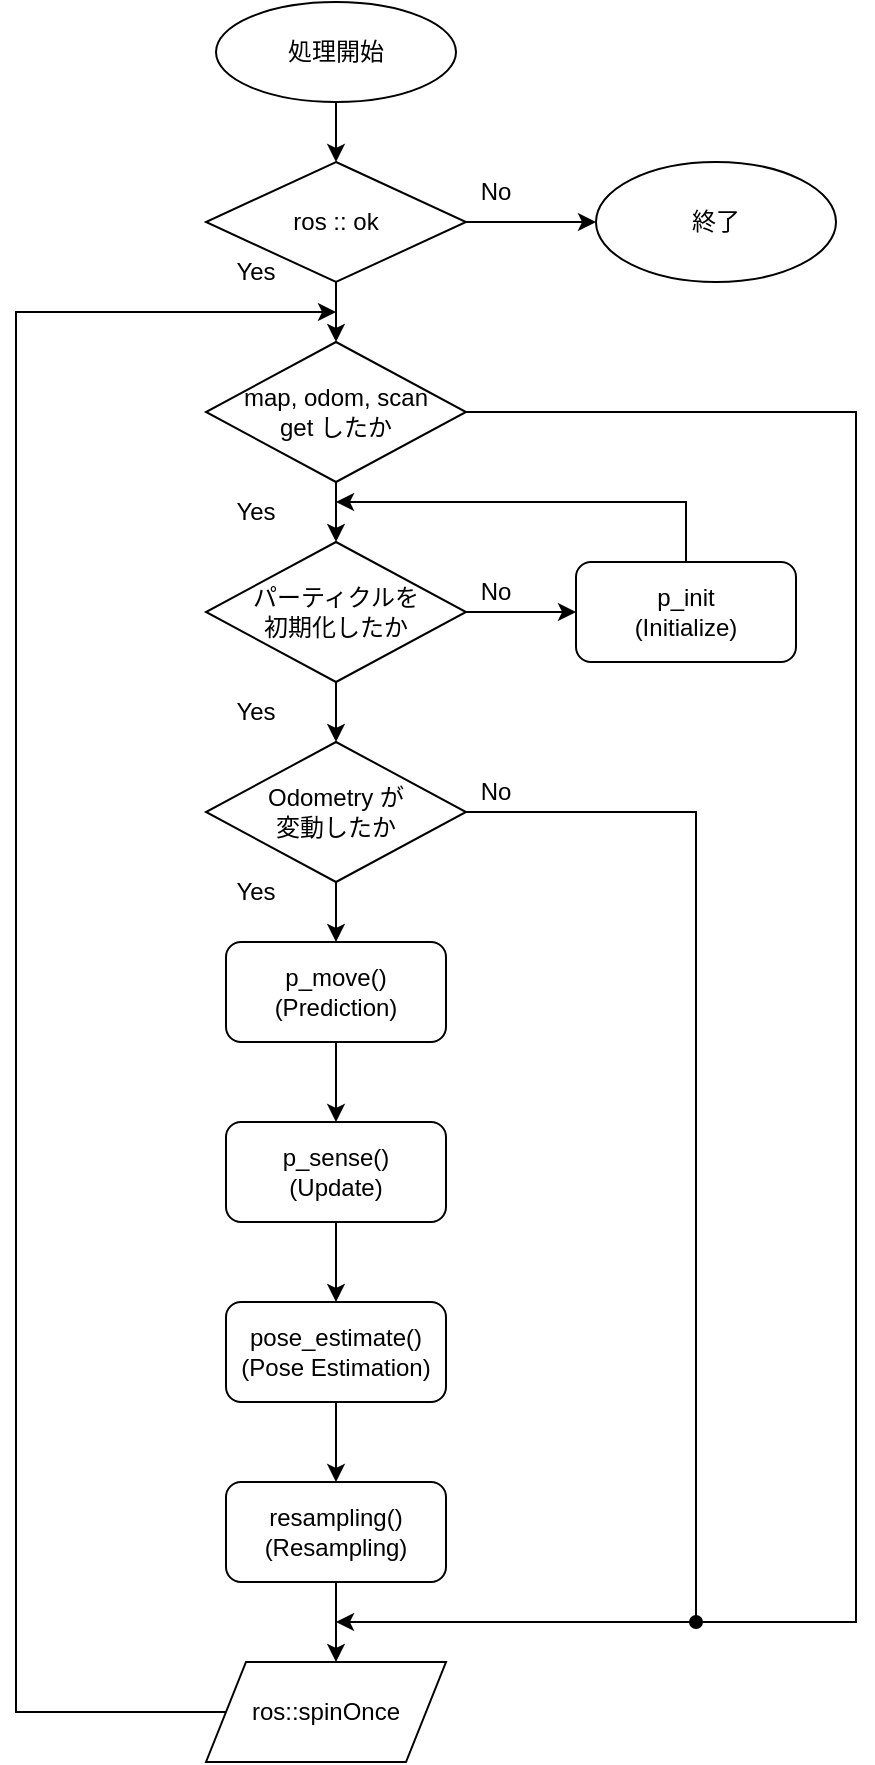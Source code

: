 <mxfile version="17.1.2" type="github">
  <diagram id="VSYkBQjCvAzYo1tztBrb" name="Page-1">
    <mxGraphModel dx="1038" dy="547" grid="1" gridSize="10" guides="1" tooltips="1" connect="1" arrows="1" fold="1" page="1" pageScale="1" pageWidth="827" pageHeight="1169" math="0" shadow="0">
      <root>
        <mxCell id="0" />
        <mxCell id="1" parent="0" />
        <mxCell id="kBh9L6A06v5ZvUS0JNHL-13" value="" style="edgeStyle=orthogonalEdgeStyle;rounded=0;orthogonalLoop=1;jettySize=auto;html=1;" edge="1" parent="1" source="kBh9L6A06v5ZvUS0JNHL-1" target="kBh9L6A06v5ZvUS0JNHL-2">
          <mxGeometry relative="1" as="geometry" />
        </mxCell>
        <mxCell id="kBh9L6A06v5ZvUS0JNHL-1" value="処理開始" style="ellipse;whiteSpace=wrap;html=1;" vertex="1" parent="1">
          <mxGeometry x="330" y="20" width="120" height="50" as="geometry" />
        </mxCell>
        <mxCell id="kBh9L6A06v5ZvUS0JNHL-14" value="" style="edgeStyle=orthogonalEdgeStyle;rounded=0;orthogonalLoop=1;jettySize=auto;html=1;" edge="1" parent="1" source="kBh9L6A06v5ZvUS0JNHL-2" target="kBh9L6A06v5ZvUS0JNHL-3">
          <mxGeometry relative="1" as="geometry" />
        </mxCell>
        <mxCell id="kBh9L6A06v5ZvUS0JNHL-30" value="" style="edgeStyle=orthogonalEdgeStyle;rounded=0;orthogonalLoop=1;jettySize=auto;html=1;" edge="1" parent="1" source="kBh9L6A06v5ZvUS0JNHL-2">
          <mxGeometry relative="1" as="geometry">
            <mxPoint x="520" y="130" as="targetPoint" />
          </mxGeometry>
        </mxCell>
        <mxCell id="kBh9L6A06v5ZvUS0JNHL-2" value="ros :: ok" style="rhombus;whiteSpace=wrap;html=1;" vertex="1" parent="1">
          <mxGeometry x="325" y="100" width="130" height="60" as="geometry" />
        </mxCell>
        <mxCell id="kBh9L6A06v5ZvUS0JNHL-15" value="" style="edgeStyle=orthogonalEdgeStyle;rounded=0;orthogonalLoop=1;jettySize=auto;html=1;" edge="1" parent="1" source="kBh9L6A06v5ZvUS0JNHL-3" target="kBh9L6A06v5ZvUS0JNHL-4">
          <mxGeometry relative="1" as="geometry" />
        </mxCell>
        <mxCell id="kBh9L6A06v5ZvUS0JNHL-37" style="edgeStyle=orthogonalEdgeStyle;rounded=0;orthogonalLoop=1;jettySize=auto;html=1;endArrow=oval;endFill=1;" edge="1" parent="1" source="kBh9L6A06v5ZvUS0JNHL-3">
          <mxGeometry relative="1" as="geometry">
            <mxPoint x="570" y="830" as="targetPoint" />
            <Array as="points">
              <mxPoint x="650" y="225" />
              <mxPoint x="650" y="830" />
            </Array>
          </mxGeometry>
        </mxCell>
        <mxCell id="kBh9L6A06v5ZvUS0JNHL-3" value="map, odom, scan&lt;br&gt;get したか" style="rhombus;whiteSpace=wrap;html=1;" vertex="1" parent="1">
          <mxGeometry x="325" y="190" width="130" height="70" as="geometry" />
        </mxCell>
        <mxCell id="kBh9L6A06v5ZvUS0JNHL-16" value="" style="edgeStyle=orthogonalEdgeStyle;rounded=0;orthogonalLoop=1;jettySize=auto;html=1;" edge="1" parent="1" source="kBh9L6A06v5ZvUS0JNHL-4" target="kBh9L6A06v5ZvUS0JNHL-6">
          <mxGeometry relative="1" as="geometry" />
        </mxCell>
        <mxCell id="kBh9L6A06v5ZvUS0JNHL-21" value="" style="edgeStyle=orthogonalEdgeStyle;rounded=0;orthogonalLoop=1;jettySize=auto;html=1;" edge="1" parent="1" source="kBh9L6A06v5ZvUS0JNHL-4" target="kBh9L6A06v5ZvUS0JNHL-5">
          <mxGeometry relative="1" as="geometry" />
        </mxCell>
        <mxCell id="kBh9L6A06v5ZvUS0JNHL-4" value="パーティクルを&lt;br&gt;初期化したか" style="rhombus;whiteSpace=wrap;html=1;" vertex="1" parent="1">
          <mxGeometry x="325" y="290" width="130" height="70" as="geometry" />
        </mxCell>
        <mxCell id="kBh9L6A06v5ZvUS0JNHL-22" value="" style="edgeStyle=orthogonalEdgeStyle;rounded=0;orthogonalLoop=1;jettySize=auto;html=1;" edge="1" parent="1" source="kBh9L6A06v5ZvUS0JNHL-5" target="kBh9L6A06v5ZvUS0JNHL-7">
          <mxGeometry relative="1" as="geometry" />
        </mxCell>
        <mxCell id="kBh9L6A06v5ZvUS0JNHL-31" style="edgeStyle=orthogonalEdgeStyle;rounded=0;orthogonalLoop=1;jettySize=auto;html=1;" edge="1" parent="1" source="kBh9L6A06v5ZvUS0JNHL-5">
          <mxGeometry relative="1" as="geometry">
            <mxPoint x="390" y="830" as="targetPoint" />
            <Array as="points">
              <mxPoint x="570" y="425" />
              <mxPoint x="570" y="830" />
            </Array>
          </mxGeometry>
        </mxCell>
        <mxCell id="kBh9L6A06v5ZvUS0JNHL-5" value="Odometry が&lt;br&gt;変動したか" style="rhombus;whiteSpace=wrap;html=1;" vertex="1" parent="1">
          <mxGeometry x="325" y="390" width="130" height="70" as="geometry" />
        </mxCell>
        <mxCell id="kBh9L6A06v5ZvUS0JNHL-20" style="edgeStyle=orthogonalEdgeStyle;rounded=0;orthogonalLoop=1;jettySize=auto;html=1;" edge="1" parent="1" source="kBh9L6A06v5ZvUS0JNHL-6">
          <mxGeometry relative="1" as="geometry">
            <mxPoint x="390" y="270" as="targetPoint" />
            <Array as="points">
              <mxPoint x="565" y="270" />
            </Array>
          </mxGeometry>
        </mxCell>
        <mxCell id="kBh9L6A06v5ZvUS0JNHL-6" value="p_init&lt;br&gt;(Initialize)" style="rounded=1;whiteSpace=wrap;html=1;" vertex="1" parent="1">
          <mxGeometry x="510" y="300" width="110" height="50" as="geometry" />
        </mxCell>
        <mxCell id="kBh9L6A06v5ZvUS0JNHL-23" value="" style="edgeStyle=orthogonalEdgeStyle;rounded=0;orthogonalLoop=1;jettySize=auto;html=1;" edge="1" parent="1" source="kBh9L6A06v5ZvUS0JNHL-7" target="kBh9L6A06v5ZvUS0JNHL-8">
          <mxGeometry relative="1" as="geometry" />
        </mxCell>
        <mxCell id="kBh9L6A06v5ZvUS0JNHL-7" value="p_move()&lt;br&gt;(Prediction)" style="rounded=1;whiteSpace=wrap;html=1;" vertex="1" parent="1">
          <mxGeometry x="335" y="490" width="110" height="50" as="geometry" />
        </mxCell>
        <mxCell id="kBh9L6A06v5ZvUS0JNHL-24" value="" style="edgeStyle=orthogonalEdgeStyle;rounded=0;orthogonalLoop=1;jettySize=auto;html=1;" edge="1" parent="1" source="kBh9L6A06v5ZvUS0JNHL-8" target="kBh9L6A06v5ZvUS0JNHL-9">
          <mxGeometry relative="1" as="geometry" />
        </mxCell>
        <mxCell id="kBh9L6A06v5ZvUS0JNHL-8" value="p_sense()&lt;br&gt;(Update)" style="rounded=1;whiteSpace=wrap;html=1;" vertex="1" parent="1">
          <mxGeometry x="335" y="580" width="110" height="50" as="geometry" />
        </mxCell>
        <mxCell id="kBh9L6A06v5ZvUS0JNHL-25" value="" style="edgeStyle=orthogonalEdgeStyle;rounded=0;orthogonalLoop=1;jettySize=auto;html=1;" edge="1" parent="1" source="kBh9L6A06v5ZvUS0JNHL-9" target="kBh9L6A06v5ZvUS0JNHL-10">
          <mxGeometry relative="1" as="geometry" />
        </mxCell>
        <mxCell id="kBh9L6A06v5ZvUS0JNHL-9" value="pose_estimate()&lt;br&gt;(Pose Estimation)" style="rounded=1;whiteSpace=wrap;html=1;" vertex="1" parent="1">
          <mxGeometry x="335" y="670" width="110" height="50" as="geometry" />
        </mxCell>
        <mxCell id="kBh9L6A06v5ZvUS0JNHL-26" value="" style="edgeStyle=orthogonalEdgeStyle;rounded=0;orthogonalLoop=1;jettySize=auto;html=1;" edge="1" parent="1" source="kBh9L6A06v5ZvUS0JNHL-10">
          <mxGeometry relative="1" as="geometry">
            <mxPoint x="390" y="850" as="targetPoint" />
          </mxGeometry>
        </mxCell>
        <mxCell id="kBh9L6A06v5ZvUS0JNHL-10" value="resampling()&lt;br&gt;(Resampling)" style="rounded=1;whiteSpace=wrap;html=1;" vertex="1" parent="1">
          <mxGeometry x="335" y="760" width="110" height="50" as="geometry" />
        </mxCell>
        <mxCell id="kBh9L6A06v5ZvUS0JNHL-28" style="edgeStyle=orthogonalEdgeStyle;rounded=0;orthogonalLoop=1;jettySize=auto;html=1;" edge="1" parent="1" source="kBh9L6A06v5ZvUS0JNHL-27">
          <mxGeometry relative="1" as="geometry">
            <mxPoint x="390" y="175" as="targetPoint" />
            <Array as="points">
              <mxPoint x="230" y="875" />
              <mxPoint x="230" y="175" />
            </Array>
          </mxGeometry>
        </mxCell>
        <mxCell id="kBh9L6A06v5ZvUS0JNHL-27" value="ros::spinOnce" style="shape=parallelogram;perimeter=parallelogramPerimeter;whiteSpace=wrap;html=1;fixedSize=1;" vertex="1" parent="1">
          <mxGeometry x="325" y="850" width="120" height="50" as="geometry" />
        </mxCell>
        <mxCell id="kBh9L6A06v5ZvUS0JNHL-29" value="終了" style="ellipse;whiteSpace=wrap;html=1;" vertex="1" parent="1">
          <mxGeometry x="520" y="100" width="120" height="60" as="geometry" />
        </mxCell>
        <mxCell id="kBh9L6A06v5ZvUS0JNHL-32" value="Yes" style="text;html=1;strokeColor=none;fillColor=none;align=center;verticalAlign=middle;whiteSpace=wrap;rounded=0;" vertex="1" parent="1">
          <mxGeometry x="320" y="140" width="60" height="30" as="geometry" />
        </mxCell>
        <mxCell id="kBh9L6A06v5ZvUS0JNHL-33" value="No" style="text;html=1;strokeColor=none;fillColor=none;align=center;verticalAlign=middle;whiteSpace=wrap;rounded=0;" vertex="1" parent="1">
          <mxGeometry x="440" y="100" width="60" height="30" as="geometry" />
        </mxCell>
        <mxCell id="kBh9L6A06v5ZvUS0JNHL-34" value="Yes" style="text;html=1;strokeColor=none;fillColor=none;align=center;verticalAlign=middle;whiteSpace=wrap;rounded=0;" vertex="1" parent="1">
          <mxGeometry x="320" y="260" width="60" height="30" as="geometry" />
        </mxCell>
        <mxCell id="kBh9L6A06v5ZvUS0JNHL-35" value="Yes" style="text;html=1;strokeColor=none;fillColor=none;align=center;verticalAlign=middle;whiteSpace=wrap;rounded=0;" vertex="1" parent="1">
          <mxGeometry x="320" y="360" width="60" height="30" as="geometry" />
        </mxCell>
        <mxCell id="kBh9L6A06v5ZvUS0JNHL-36" value="Yes" style="text;html=1;strokeColor=none;fillColor=none;align=center;verticalAlign=middle;whiteSpace=wrap;rounded=0;" vertex="1" parent="1">
          <mxGeometry x="320" y="450" width="60" height="30" as="geometry" />
        </mxCell>
        <mxCell id="kBh9L6A06v5ZvUS0JNHL-43" value="No" style="text;html=1;strokeColor=none;fillColor=none;align=center;verticalAlign=middle;whiteSpace=wrap;rounded=0;" vertex="1" parent="1">
          <mxGeometry x="440" y="300" width="60" height="30" as="geometry" />
        </mxCell>
        <mxCell id="kBh9L6A06v5ZvUS0JNHL-44" value="No" style="text;html=1;strokeColor=none;fillColor=none;align=center;verticalAlign=middle;whiteSpace=wrap;rounded=0;" vertex="1" parent="1">
          <mxGeometry x="440" y="400" width="60" height="30" as="geometry" />
        </mxCell>
      </root>
    </mxGraphModel>
  </diagram>
</mxfile>
